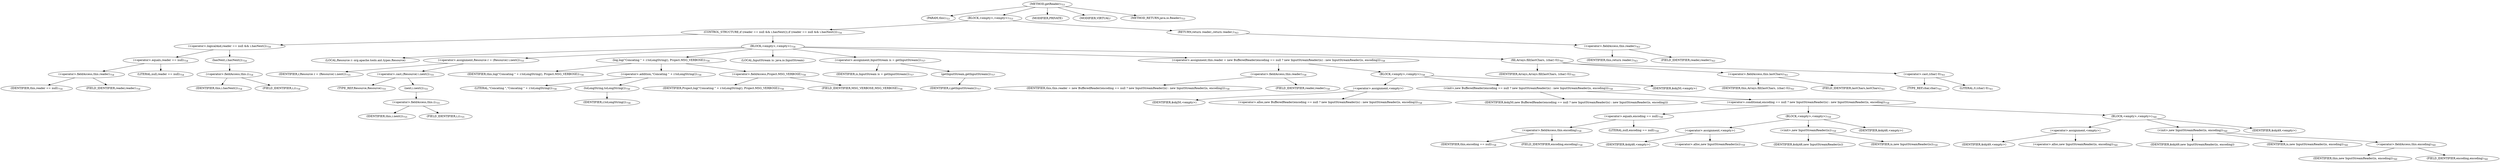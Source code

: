 digraph "getReader" {  
"1846" [label = <(METHOD,getReader)<SUB>753</SUB>> ]
"111" [label = <(PARAM,this)<SUB>753</SUB>> ]
"1847" [label = <(BLOCK,&lt;empty&gt;,&lt;empty&gt;)<SUB>753</SUB>> ]
"1848" [label = <(CONTROL_STRUCTURE,if (reader == null &amp;&amp; i.hasNext()),if (reader == null &amp;&amp; i.hasNext()))<SUB>754</SUB>> ]
"1849" [label = <(&lt;operator&gt;.logicalAnd,reader == null &amp;&amp; i.hasNext())<SUB>754</SUB>> ]
"1850" [label = <(&lt;operator&gt;.equals,reader == null)<SUB>754</SUB>> ]
"1851" [label = <(&lt;operator&gt;.fieldAccess,this.reader)<SUB>754</SUB>> ]
"1852" [label = <(IDENTIFIER,this,reader == null)<SUB>754</SUB>> ]
"1853" [label = <(FIELD_IDENTIFIER,reader,reader)<SUB>754</SUB>> ]
"1854" [label = <(LITERAL,null,reader == null)<SUB>754</SUB>> ]
"1855" [label = <(hasNext,i.hasNext())<SUB>754</SUB>> ]
"1856" [label = <(&lt;operator&gt;.fieldAccess,this.i)<SUB>754</SUB>> ]
"1857" [label = <(IDENTIFIER,this,i.hasNext())<SUB>754</SUB>> ]
"1858" [label = <(FIELD_IDENTIFIER,i,i)<SUB>754</SUB>> ]
"1859" [label = <(BLOCK,&lt;empty&gt;,&lt;empty&gt;)<SUB>754</SUB>> ]
"1860" [label = <(LOCAL,Resource r: org.apache.tools.ant.types.Resource)> ]
"1861" [label = <(&lt;operator&gt;.assignment,Resource r = (Resource) i.next())<SUB>755</SUB>> ]
"1862" [label = <(IDENTIFIER,r,Resource r = (Resource) i.next())<SUB>755</SUB>> ]
"1863" [label = <(&lt;operator&gt;.cast,(Resource) i.next())<SUB>755</SUB>> ]
"1864" [label = <(TYPE_REF,Resource,Resource)<SUB>755</SUB>> ]
"1865" [label = <(next,i.next())<SUB>755</SUB>> ]
"1866" [label = <(&lt;operator&gt;.fieldAccess,this.i)<SUB>755</SUB>> ]
"1867" [label = <(IDENTIFIER,this,i.next())<SUB>755</SUB>> ]
"1868" [label = <(FIELD_IDENTIFIER,i,i)<SUB>755</SUB>> ]
"1869" [label = <(log,log(&quot;Concating &quot; + r.toLongString(), Project.MSG_VERBOSE))<SUB>756</SUB>> ]
"110" [label = <(IDENTIFIER,this,log(&quot;Concating &quot; + r.toLongString(), Project.MSG_VERBOSE))<SUB>756</SUB>> ]
"1870" [label = <(&lt;operator&gt;.addition,&quot;Concating &quot; + r.toLongString())<SUB>756</SUB>> ]
"1871" [label = <(LITERAL,&quot;Concating &quot;,&quot;Concating &quot; + r.toLongString())<SUB>756</SUB>> ]
"1872" [label = <(toLongString,toLongString())<SUB>756</SUB>> ]
"1873" [label = <(IDENTIFIER,r,toLongString())<SUB>756</SUB>> ]
"1874" [label = <(&lt;operator&gt;.fieldAccess,Project.MSG_VERBOSE)<SUB>756</SUB>> ]
"1875" [label = <(IDENTIFIER,Project,log(&quot;Concating &quot; + r.toLongString(), Project.MSG_VERBOSE))<SUB>756</SUB>> ]
"1876" [label = <(FIELD_IDENTIFIER,MSG_VERBOSE,MSG_VERBOSE)<SUB>756</SUB>> ]
"1877" [label = <(LOCAL,InputStream is: java.io.InputStream)> ]
"1878" [label = <(&lt;operator&gt;.assignment,InputStream is = getInputStream())<SUB>757</SUB>> ]
"1879" [label = <(IDENTIFIER,is,InputStream is = getInputStream())<SUB>757</SUB>> ]
"1880" [label = <(getInputStream,getInputStream())<SUB>757</SUB>> ]
"1881" [label = <(IDENTIFIER,r,getInputStream())<SUB>757</SUB>> ]
"1882" [label = <(&lt;operator&gt;.assignment,this.reader = new BufferedReader(encoding == null ? new InputStreamReader(is) : new InputStreamReader(is, encoding)))<SUB>758</SUB>> ]
"1883" [label = <(&lt;operator&gt;.fieldAccess,this.reader)<SUB>758</SUB>> ]
"1884" [label = <(IDENTIFIER,this,this.reader = new BufferedReader(encoding == null ? new InputStreamReader(is) : new InputStreamReader(is, encoding)))<SUB>758</SUB>> ]
"1885" [label = <(FIELD_IDENTIFIER,reader,reader)<SUB>758</SUB>> ]
"1886" [label = <(BLOCK,&lt;empty&gt;,&lt;empty&gt;)<SUB>758</SUB>> ]
"1887" [label = <(&lt;operator&gt;.assignment,&lt;empty&gt;)> ]
"1888" [label = <(IDENTIFIER,$obj50,&lt;empty&gt;)> ]
"1889" [label = <(&lt;operator&gt;.alloc,new BufferedReader(encoding == null ? new InputStreamReader(is) : new InputStreamReader(is, encoding)))<SUB>758</SUB>> ]
"1890" [label = <(&lt;init&gt;,new BufferedReader(encoding == null ? new InputStreamReader(is) : new InputStreamReader(is, encoding)))<SUB>758</SUB>> ]
"1891" [label = <(IDENTIFIER,$obj50,new BufferedReader(encoding == null ? new InputStreamReader(is) : new InputStreamReader(is, encoding)))> ]
"1892" [label = <(&lt;operator&gt;.conditional,encoding == null ? new InputStreamReader(is) : new InputStreamReader(is, encoding))<SUB>758</SUB>> ]
"1893" [label = <(&lt;operator&gt;.equals,encoding == null)<SUB>758</SUB>> ]
"1894" [label = <(&lt;operator&gt;.fieldAccess,this.encoding)<SUB>758</SUB>> ]
"1895" [label = <(IDENTIFIER,this,encoding == null)<SUB>758</SUB>> ]
"1896" [label = <(FIELD_IDENTIFIER,encoding,encoding)<SUB>758</SUB>> ]
"1897" [label = <(LITERAL,null,encoding == null)<SUB>758</SUB>> ]
"1898" [label = <(BLOCK,&lt;empty&gt;,&lt;empty&gt;)<SUB>759</SUB>> ]
"1899" [label = <(&lt;operator&gt;.assignment,&lt;empty&gt;)> ]
"1900" [label = <(IDENTIFIER,$obj48,&lt;empty&gt;)> ]
"1901" [label = <(&lt;operator&gt;.alloc,new InputStreamReader(is))<SUB>759</SUB>> ]
"1902" [label = <(&lt;init&gt;,new InputStreamReader(is))<SUB>759</SUB>> ]
"1903" [label = <(IDENTIFIER,$obj48,new InputStreamReader(is))> ]
"1904" [label = <(IDENTIFIER,is,new InputStreamReader(is))<SUB>759</SUB>> ]
"1905" [label = <(IDENTIFIER,$obj48,&lt;empty&gt;)> ]
"1906" [label = <(BLOCK,&lt;empty&gt;,&lt;empty&gt;)<SUB>760</SUB>> ]
"1907" [label = <(&lt;operator&gt;.assignment,&lt;empty&gt;)> ]
"1908" [label = <(IDENTIFIER,$obj49,&lt;empty&gt;)> ]
"1909" [label = <(&lt;operator&gt;.alloc,new InputStreamReader(is, encoding))<SUB>760</SUB>> ]
"1910" [label = <(&lt;init&gt;,new InputStreamReader(is, encoding))<SUB>760</SUB>> ]
"1911" [label = <(IDENTIFIER,$obj49,new InputStreamReader(is, encoding))> ]
"1912" [label = <(IDENTIFIER,is,new InputStreamReader(is, encoding))<SUB>760</SUB>> ]
"1913" [label = <(&lt;operator&gt;.fieldAccess,this.encoding)<SUB>760</SUB>> ]
"1914" [label = <(IDENTIFIER,this,new InputStreamReader(is, encoding))<SUB>760</SUB>> ]
"1915" [label = <(FIELD_IDENTIFIER,encoding,encoding)<SUB>760</SUB>> ]
"1916" [label = <(IDENTIFIER,$obj49,&lt;empty&gt;)> ]
"1917" [label = <(IDENTIFIER,$obj50,&lt;empty&gt;)> ]
"1918" [label = <(fill,Arrays.fill(lastChars, (char) 0))<SUB>761</SUB>> ]
"1919" [label = <(IDENTIFIER,Arrays,Arrays.fill(lastChars, (char) 0))<SUB>761</SUB>> ]
"1920" [label = <(&lt;operator&gt;.fieldAccess,this.lastChars)<SUB>761</SUB>> ]
"1921" [label = <(IDENTIFIER,this,Arrays.fill(lastChars, (char) 0))<SUB>761</SUB>> ]
"1922" [label = <(FIELD_IDENTIFIER,lastChars,lastChars)<SUB>761</SUB>> ]
"1923" [label = <(&lt;operator&gt;.cast,(char) 0)<SUB>761</SUB>> ]
"1924" [label = <(TYPE_REF,char,char)<SUB>761</SUB>> ]
"1925" [label = <(LITERAL,0,(char) 0)<SUB>761</SUB>> ]
"1926" [label = <(RETURN,return reader;,return reader;)<SUB>763</SUB>> ]
"1927" [label = <(&lt;operator&gt;.fieldAccess,this.reader)<SUB>763</SUB>> ]
"1928" [label = <(IDENTIFIER,this,return reader;)<SUB>763</SUB>> ]
"1929" [label = <(FIELD_IDENTIFIER,reader,reader)<SUB>763</SUB>> ]
"1930" [label = <(MODIFIER,PRIVATE)> ]
"1931" [label = <(MODIFIER,VIRTUAL)> ]
"1932" [label = <(METHOD_RETURN,java.io.Reader)<SUB>753</SUB>> ]
  "1846" -> "111" 
  "1846" -> "1847" 
  "1846" -> "1930" 
  "1846" -> "1931" 
  "1846" -> "1932" 
  "1847" -> "1848" 
  "1847" -> "1926" 
  "1848" -> "1849" 
  "1848" -> "1859" 
  "1849" -> "1850" 
  "1849" -> "1855" 
  "1850" -> "1851" 
  "1850" -> "1854" 
  "1851" -> "1852" 
  "1851" -> "1853" 
  "1855" -> "1856" 
  "1856" -> "1857" 
  "1856" -> "1858" 
  "1859" -> "1860" 
  "1859" -> "1861" 
  "1859" -> "1869" 
  "1859" -> "1877" 
  "1859" -> "1878" 
  "1859" -> "1882" 
  "1859" -> "1918" 
  "1861" -> "1862" 
  "1861" -> "1863" 
  "1863" -> "1864" 
  "1863" -> "1865" 
  "1865" -> "1866" 
  "1866" -> "1867" 
  "1866" -> "1868" 
  "1869" -> "110" 
  "1869" -> "1870" 
  "1869" -> "1874" 
  "1870" -> "1871" 
  "1870" -> "1872" 
  "1872" -> "1873" 
  "1874" -> "1875" 
  "1874" -> "1876" 
  "1878" -> "1879" 
  "1878" -> "1880" 
  "1880" -> "1881" 
  "1882" -> "1883" 
  "1882" -> "1886" 
  "1883" -> "1884" 
  "1883" -> "1885" 
  "1886" -> "1887" 
  "1886" -> "1890" 
  "1886" -> "1917" 
  "1887" -> "1888" 
  "1887" -> "1889" 
  "1890" -> "1891" 
  "1890" -> "1892" 
  "1892" -> "1893" 
  "1892" -> "1898" 
  "1892" -> "1906" 
  "1893" -> "1894" 
  "1893" -> "1897" 
  "1894" -> "1895" 
  "1894" -> "1896" 
  "1898" -> "1899" 
  "1898" -> "1902" 
  "1898" -> "1905" 
  "1899" -> "1900" 
  "1899" -> "1901" 
  "1902" -> "1903" 
  "1902" -> "1904" 
  "1906" -> "1907" 
  "1906" -> "1910" 
  "1906" -> "1916" 
  "1907" -> "1908" 
  "1907" -> "1909" 
  "1910" -> "1911" 
  "1910" -> "1912" 
  "1910" -> "1913" 
  "1913" -> "1914" 
  "1913" -> "1915" 
  "1918" -> "1919" 
  "1918" -> "1920" 
  "1918" -> "1923" 
  "1920" -> "1921" 
  "1920" -> "1922" 
  "1923" -> "1924" 
  "1923" -> "1925" 
  "1926" -> "1927" 
  "1927" -> "1928" 
  "1927" -> "1929" 
}
